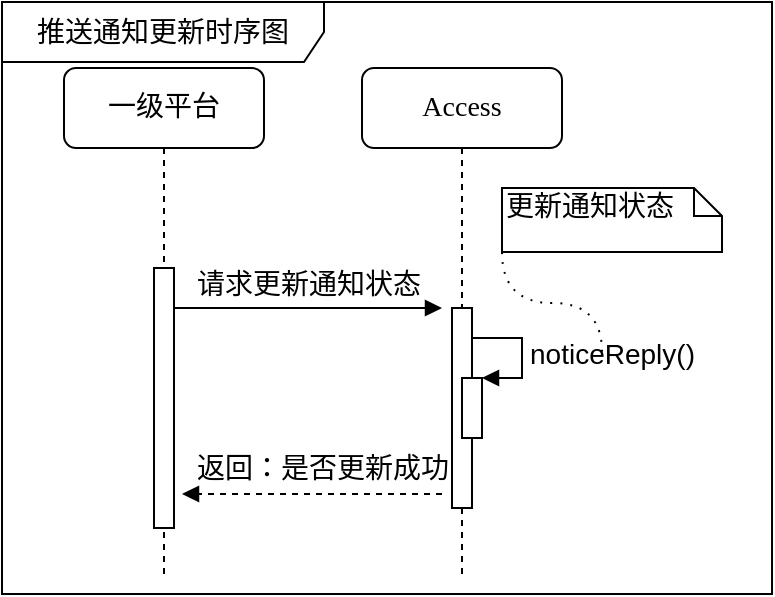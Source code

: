 <mxfile version="10.6.1" type="github"><diagram name="Page-1" id="13e1069c-82ec-6db2-03f1-153e76fe0fe0"><mxGraphModel dx="1007" dy="-271" grid="1" gridSize="10" guides="1" tooltips="1" connect="1" arrows="1" fold="1" page="1" pageScale="1" pageWidth="1100" pageHeight="850" background="#ffffff" math="0" shadow="0"><root><mxCell id="0"/><mxCell id="1" parent="0"/><mxCell id="V59bvvk4XMeUjytfGs8h-5" value="&lt;font style=&quot;font-size: 14px&quot;&gt;推送通知更新时序图&lt;/font&gt;" style="shape=umlFrame;whiteSpace=wrap;html=1;width=161;height=30;" parent="1" vertex="1"><mxGeometry x="350" y="864" width="385" height="296" as="geometry"/></mxCell><mxCell id="dAKh07bjdcNsQsVzU1ZC-24" value="一级平台" style="shape=umlLifeline;perimeter=lifelinePerimeter;whiteSpace=wrap;html=1;container=1;collapsible=0;recursiveResize=0;outlineConnect=0;rounded=1;shadow=0;comic=0;labelBackgroundColor=none;strokeColor=#000000;strokeWidth=1;fillColor=#FFFFFF;fontFamily=Verdana;fontSize=14;fontColor=#000000;align=center;" parent="1" vertex="1"><mxGeometry x="381" y="897" width="100" height="253" as="geometry"/></mxCell><mxCell id="dAKh07bjdcNsQsVzU1ZC-25" value="" style="html=1;points=[];perimeter=orthogonalPerimeter;rounded=0;shadow=0;comic=0;labelBackgroundColor=none;strokeColor=#000000;strokeWidth=1;fillColor=#FFFFFF;fontFamily=Verdana;fontSize=14;fontColor=#000000;align=center;" parent="dAKh07bjdcNsQsVzU1ZC-24" vertex="1"><mxGeometry x="45" y="100" width="10" height="130" as="geometry"/></mxCell><mxCell id="dAKh07bjdcNsQsVzU1ZC-26" value="Access" style="shape=umlLifeline;perimeter=lifelinePerimeter;whiteSpace=wrap;html=1;container=1;collapsible=0;recursiveResize=0;outlineConnect=0;rounded=1;shadow=0;comic=0;labelBackgroundColor=none;strokeColor=#000000;strokeWidth=1;fillColor=#FFFFFF;fontFamily=Verdana;fontSize=14;fontColor=#000000;align=center;" parent="1" vertex="1"><mxGeometry x="530" y="897" width="100" height="253" as="geometry"/></mxCell><mxCell id="dAKh07bjdcNsQsVzU1ZC-27" value="" style="html=1;points=[];perimeter=orthogonalPerimeter;rounded=0;shadow=0;comic=0;labelBackgroundColor=none;strokeColor=#000000;strokeWidth=1;fillColor=#FFFFFF;fontFamily=Verdana;fontSize=14;fontColor=#000000;align=center;" parent="dAKh07bjdcNsQsVzU1ZC-26" vertex="1"><mxGeometry x="45" y="120" width="10" height="100" as="geometry"/></mxCell><mxCell id="dAKh07bjdcNsQsVzU1ZC-34" value="请求更新通知状态" style="html=1;verticalAlign=bottom;endArrow=block;labelBackgroundColor=none;fontFamily=Verdana;fontSize=14;edgeStyle=elbowEdgeStyle;elbow=vertical;endFill=1;" parent="1" source="dAKh07bjdcNsQsVzU1ZC-25" edge="1"><mxGeometry relative="1" as="geometry"><mxPoint x="500" y="1016.5" as="sourcePoint"/><mxPoint x="570" y="1017" as="targetPoint"/></mxGeometry></mxCell><mxCell id="dAKh07bjdcNsQsVzU1ZC-60" value="返回：是否更新成功&lt;br&gt;" style="html=1;verticalAlign=bottom;endArrow=block;labelBackgroundColor=none;fontFamily=Verdana;fontSize=14;dashed=1;" parent="1" edge="1"><mxGeometry x="-0.077" y="-1" relative="1" as="geometry"><mxPoint x="570" y="1110" as="sourcePoint"/><mxPoint x="440" y="1110" as="targetPoint"/><mxPoint as="offset"/></mxGeometry></mxCell><mxCell id="-vCaefPoAie1dKjlJaJG-1" value="" style="html=1;points=[];perimeter=orthogonalPerimeter;" vertex="1" parent="1"><mxGeometry x="580" y="1052" width="10" height="30" as="geometry"/></mxCell><mxCell id="-vCaefPoAie1dKjlJaJG-2" value="&lt;span style=&quot;font-size: 14px&quot;&gt;noticeReply()&lt;/span&gt;" style="edgeStyle=orthogonalEdgeStyle;html=1;align=left;spacingLeft=2;endArrow=block;rounded=0;entryX=1;entryY=0;" edge="1" target="-vCaefPoAie1dKjlJaJG-1" parent="1"><mxGeometry relative="1" as="geometry"><mxPoint x="585" y="1032" as="sourcePoint"/><Array as="points"><mxPoint x="610" y="1032"/></Array></mxGeometry></mxCell><mxCell id="-vCaefPoAie1dKjlJaJG-3" style="rounded=0;orthogonalLoop=1;jettySize=auto;html=1;exitX=0;exitY=1;exitDx=0;exitDy=0;exitPerimeter=0;dashed=1;endArrow=none;endFill=0;dashPattern=1 4;edgeStyle=orthogonalEdgeStyle;elbow=vertical;curved=1;" edge="1" parent="1" source="-vCaefPoAie1dKjlJaJG-4"><mxGeometry relative="1" as="geometry"><mxPoint x="650" y="1040" as="targetPoint"/></mxGeometry></mxCell><mxCell id="-vCaefPoAie1dKjlJaJG-4" value="&lt;span style=&quot;font-size: 14px&quot;&gt;更新通知状态&lt;/span&gt;&lt;br&gt;" style="shape=note;whiteSpace=wrap;html=1;size=14;verticalAlign=top;align=left;spacingTop=-6;" vertex="1" parent="1"><mxGeometry x="600" y="957" width="110" height="32" as="geometry"/></mxCell></root></mxGraphModel></diagram></mxfile>